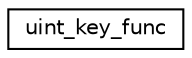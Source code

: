 digraph "Graphical Class Hierarchy"
{
  edge [fontname="Helvetica",fontsize="10",labelfontname="Helvetica",labelfontsize="10"];
  node [fontname="Helvetica",fontsize="10",shape=record];
  rankdir="LR";
  Node1 [label="uint_key_func",height=0.2,width=0.4,color="black", fillcolor="white", style="filled",URL="$classuint__key__func.html",tooltip="Prototype for getting the integer representation of an object. "];
}
